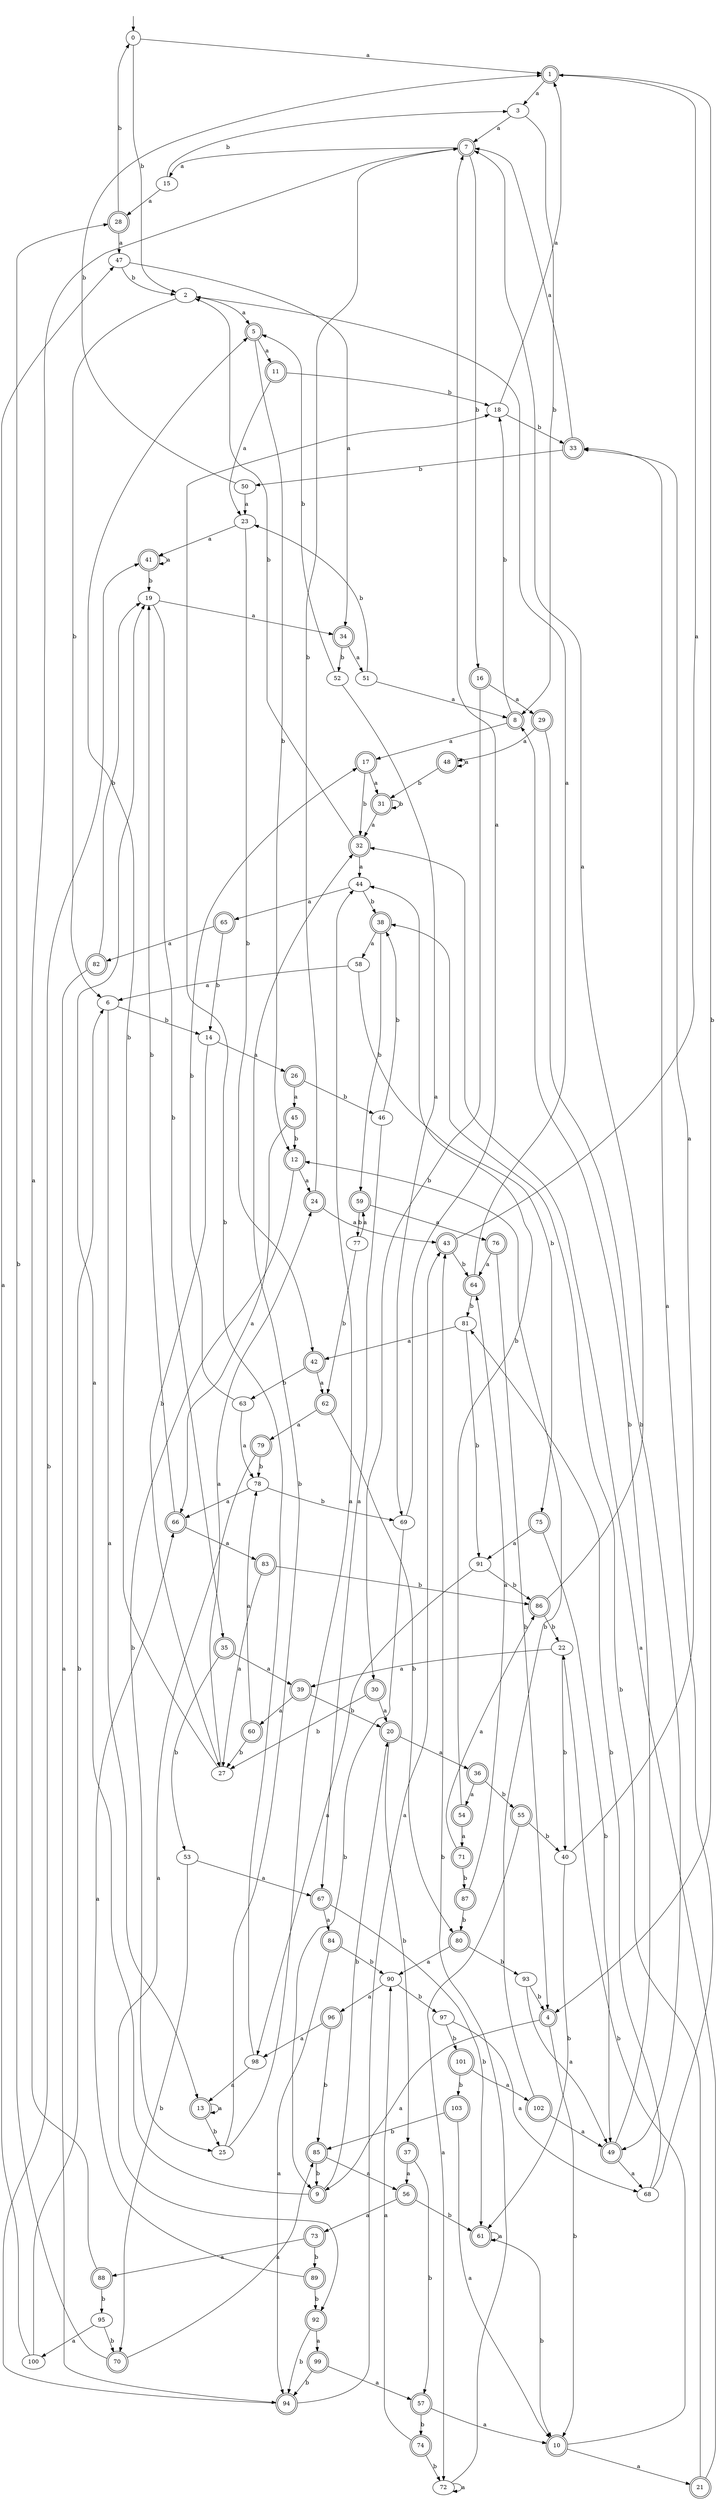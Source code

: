 digraph RandomDFA {
  __start0 [label="", shape=none];
  __start0 -> 0 [label=""];
  0 [shape=circle]
  0 -> 1 [label="a"]
  0 -> 2 [label="b"]
  1 [shape=doublecircle]
  1 -> 3 [label="a"]
  1 -> 4 [label="b"]
  2
  2 -> 5 [label="a"]
  2 -> 6 [label="b"]
  3
  3 -> 7 [label="a"]
  3 -> 8 [label="b"]
  4 [shape=doublecircle]
  4 -> 9 [label="a"]
  4 -> 10 [label="b"]
  5 [shape=doublecircle]
  5 -> 11 [label="a"]
  5 -> 12 [label="b"]
  6
  6 -> 13 [label="a"]
  6 -> 14 [label="b"]
  7 [shape=doublecircle]
  7 -> 15 [label="a"]
  7 -> 16 [label="b"]
  8 [shape=doublecircle]
  8 -> 17 [label="a"]
  8 -> 18 [label="b"]
  9 [shape=doublecircle]
  9 -> 19 [label="a"]
  9 -> 20 [label="b"]
  10 [shape=doublecircle]
  10 -> 21 [label="a"]
  10 -> 22 [label="b"]
  11 [shape=doublecircle]
  11 -> 23 [label="a"]
  11 -> 18 [label="b"]
  12 [shape=doublecircle]
  12 -> 24 [label="a"]
  12 -> 25 [label="b"]
  13 [shape=doublecircle]
  13 -> 13 [label="a"]
  13 -> 25 [label="b"]
  14
  14 -> 26 [label="a"]
  14 -> 27 [label="b"]
  15
  15 -> 28 [label="a"]
  15 -> 3 [label="b"]
  16 [shape=doublecircle]
  16 -> 29 [label="a"]
  16 -> 30 [label="b"]
  17 [shape=doublecircle]
  17 -> 31 [label="a"]
  17 -> 32 [label="b"]
  18
  18 -> 1 [label="a"]
  18 -> 33 [label="b"]
  19
  19 -> 34 [label="a"]
  19 -> 35 [label="b"]
  20 [shape=doublecircle]
  20 -> 36 [label="a"]
  20 -> 37 [label="b"]
  21 [shape=doublecircle]
  21 -> 32 [label="a"]
  21 -> 38 [label="b"]
  22
  22 -> 39 [label="a"]
  22 -> 40 [label="b"]
  23
  23 -> 41 [label="a"]
  23 -> 42 [label="b"]
  24 [shape=doublecircle]
  24 -> 43 [label="a"]
  24 -> 7 [label="b"]
  25
  25 -> 44 [label="a"]
  25 -> 32 [label="b"]
  26 [shape=doublecircle]
  26 -> 45 [label="a"]
  26 -> 46 [label="b"]
  27
  27 -> 24 [label="a"]
  27 -> 5 [label="b"]
  28 [shape=doublecircle]
  28 -> 47 [label="a"]
  28 -> 0 [label="b"]
  29 [shape=doublecircle]
  29 -> 48 [label="a"]
  29 -> 49 [label="b"]
  30 [shape=doublecircle]
  30 -> 20 [label="a"]
  30 -> 27 [label="b"]
  31 [shape=doublecircle]
  31 -> 32 [label="a"]
  31 -> 31 [label="b"]
  32 [shape=doublecircle]
  32 -> 44 [label="a"]
  32 -> 2 [label="b"]
  33 [shape=doublecircle]
  33 -> 7 [label="a"]
  33 -> 50 [label="b"]
  34 [shape=doublecircle]
  34 -> 51 [label="a"]
  34 -> 52 [label="b"]
  35 [shape=doublecircle]
  35 -> 39 [label="a"]
  35 -> 53 [label="b"]
  36 [shape=doublecircle]
  36 -> 54 [label="a"]
  36 -> 55 [label="b"]
  37 [shape=doublecircle]
  37 -> 56 [label="a"]
  37 -> 57 [label="b"]
  38 [shape=doublecircle]
  38 -> 58 [label="a"]
  38 -> 59 [label="b"]
  39 [shape=doublecircle]
  39 -> 60 [label="a"]
  39 -> 20 [label="b"]
  40
  40 -> 33 [label="a"]
  40 -> 61 [label="b"]
  41 [shape=doublecircle]
  41 -> 41 [label="a"]
  41 -> 19 [label="b"]
  42 [shape=doublecircle]
  42 -> 62 [label="a"]
  42 -> 63 [label="b"]
  43 [shape=doublecircle]
  43 -> 1 [label="a"]
  43 -> 64 [label="b"]
  44
  44 -> 65 [label="a"]
  44 -> 38 [label="b"]
  45 [shape=doublecircle]
  45 -> 66 [label="a"]
  45 -> 12 [label="b"]
  46
  46 -> 67 [label="a"]
  46 -> 38 [label="b"]
  47
  47 -> 34 [label="a"]
  47 -> 2 [label="b"]
  48 [shape=doublecircle]
  48 -> 48 [label="a"]
  48 -> 31 [label="b"]
  49 [shape=doublecircle]
  49 -> 68 [label="a"]
  49 -> 8 [label="b"]
  50
  50 -> 23 [label="a"]
  50 -> 1 [label="b"]
  51
  51 -> 8 [label="a"]
  51 -> 23 [label="b"]
  52
  52 -> 69 [label="a"]
  52 -> 5 [label="b"]
  53
  53 -> 67 [label="a"]
  53 -> 70 [label="b"]
  54 [shape=doublecircle]
  54 -> 71 [label="a"]
  54 -> 44 [label="b"]
  55 [shape=doublecircle]
  55 -> 72 [label="a"]
  55 -> 40 [label="b"]
  56 [shape=doublecircle]
  56 -> 73 [label="a"]
  56 -> 61 [label="b"]
  57 [shape=doublecircle]
  57 -> 10 [label="a"]
  57 -> 74 [label="b"]
  58
  58 -> 6 [label="a"]
  58 -> 75 [label="b"]
  59 [shape=doublecircle]
  59 -> 76 [label="a"]
  59 -> 77 [label="b"]
  60 [shape=doublecircle]
  60 -> 78 [label="a"]
  60 -> 27 [label="b"]
  61 [shape=doublecircle]
  61 -> 61 [label="a"]
  61 -> 10 [label="b"]
  62 [shape=doublecircle]
  62 -> 79 [label="a"]
  62 -> 80 [label="b"]
  63
  63 -> 78 [label="a"]
  63 -> 17 [label="b"]
  64 [shape=doublecircle]
  64 -> 2 [label="a"]
  64 -> 81 [label="b"]
  65 [shape=doublecircle]
  65 -> 82 [label="a"]
  65 -> 14 [label="b"]
  66 [shape=doublecircle]
  66 -> 83 [label="a"]
  66 -> 19 [label="b"]
  67 [shape=doublecircle]
  67 -> 84 [label="a"]
  67 -> 61 [label="b"]
  68
  68 -> 33 [label="a"]
  68 -> 81 [label="b"]
  69
  69 -> 7 [label="a"]
  69 -> 9 [label="b"]
  70 [shape=doublecircle]
  70 -> 85 [label="a"]
  70 -> 28 [label="b"]
  71 [shape=doublecircle]
  71 -> 86 [label="a"]
  71 -> 87 [label="b"]
  72
  72 -> 72 [label="a"]
  72 -> 43 [label="b"]
  73 [shape=doublecircle]
  73 -> 88 [label="a"]
  73 -> 89 [label="b"]
  74 [shape=doublecircle]
  74 -> 90 [label="a"]
  74 -> 72 [label="b"]
  75 [shape=doublecircle]
  75 -> 91 [label="a"]
  75 -> 49 [label="b"]
  76 [shape=doublecircle]
  76 -> 64 [label="a"]
  76 -> 4 [label="b"]
  77
  77 -> 59 [label="a"]
  77 -> 62 [label="b"]
  78
  78 -> 66 [label="a"]
  78 -> 69 [label="b"]
  79 [shape=doublecircle]
  79 -> 92 [label="a"]
  79 -> 78 [label="b"]
  80 [shape=doublecircle]
  80 -> 90 [label="a"]
  80 -> 93 [label="b"]
  81
  81 -> 42 [label="a"]
  81 -> 91 [label="b"]
  82 [shape=doublecircle]
  82 -> 94 [label="a"]
  82 -> 19 [label="b"]
  83 [shape=doublecircle]
  83 -> 27 [label="a"]
  83 -> 86 [label="b"]
  84 [shape=doublecircle]
  84 -> 94 [label="a"]
  84 -> 90 [label="b"]
  85 [shape=doublecircle]
  85 -> 56 [label="a"]
  85 -> 9 [label="b"]
  86 [shape=doublecircle]
  86 -> 7 [label="a"]
  86 -> 22 [label="b"]
  87 [shape=doublecircle]
  87 -> 64 [label="a"]
  87 -> 80 [label="b"]
  88 [shape=doublecircle]
  88 -> 7 [label="a"]
  88 -> 95 [label="b"]
  89 [shape=doublecircle]
  89 -> 66 [label="a"]
  89 -> 92 [label="b"]
  90
  90 -> 96 [label="a"]
  90 -> 97 [label="b"]
  91
  91 -> 98 [label="a"]
  91 -> 86 [label="b"]
  92 [shape=doublecircle]
  92 -> 99 [label="a"]
  92 -> 94 [label="b"]
  93
  93 -> 49 [label="a"]
  93 -> 4 [label="b"]
  94 [shape=doublecircle]
  94 -> 43 [label="a"]
  94 -> 41 [label="b"]
  95
  95 -> 100 [label="a"]
  95 -> 70 [label="b"]
  96 [shape=doublecircle]
  96 -> 98 [label="a"]
  96 -> 85 [label="b"]
  97
  97 -> 68 [label="a"]
  97 -> 101 [label="b"]
  98
  98 -> 13 [label="a"]
  98 -> 18 [label="b"]
  99 [shape=doublecircle]
  99 -> 57 [label="a"]
  99 -> 94 [label="b"]
  100
  100 -> 47 [label="a"]
  100 -> 6 [label="b"]
  101 [shape=doublecircle]
  101 -> 102 [label="a"]
  101 -> 103 [label="b"]
  102 [shape=doublecircle]
  102 -> 49 [label="a"]
  102 -> 12 [label="b"]
  103 [shape=doublecircle]
  103 -> 10 [label="a"]
  103 -> 85 [label="b"]
}
